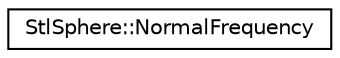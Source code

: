 digraph "Graphical Class Hierarchy"
{
  edge [fontname="Helvetica",fontsize="10",labelfontname="Helvetica",labelfontsize="10"];
  node [fontname="Helvetica",fontsize="10",shape=record];
  rankdir="LR";
  Node1 [label="StlSphere::NormalFrequency",height=0.2,width=0.4,color="black", fillcolor="white", style="filled",URL="$struct_stl_sphere_1_1_normal_frequency.html"];
}
